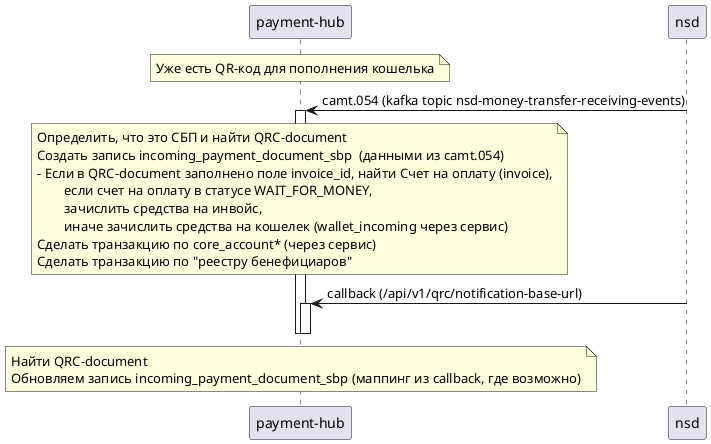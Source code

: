 @startuml

participant "payment-hub" as hub
participant nsd

note over hub
    Уже есть QR-код для пополнения кошелька
endnote

nsd -> hub++: camt.054 (kafka topic nsd-money-transfer-receiving-events)
note over hub
    Определить, что это СБП и найти QRC-document
    Создать запись incoming_payment_document_sbp  (данными из camt.054)
    - Если в QRC-document заполнено поле invoice_id, найти Счет на оплату (invoice),
            если счет на оплату в статусе WAIT_FOR_MONEY,
            зачислить средства на инвойс,
            иначе зачислить средства на кошелек (wallet_incoming через сервис)
    Сделать транзакцию по core_account* (через сервис)
    Сделать транзакцию по "реестру бенефициаров"
endnote

nsd -> hub++: callback (/api/v1/qrc/notification-base-url)
note over hub
    Найти QRC-document
    Обновляем запись incoming_payment_document_sbp (маппинг из callback, где возможно)
endnote
hub--
hub--

@enduml